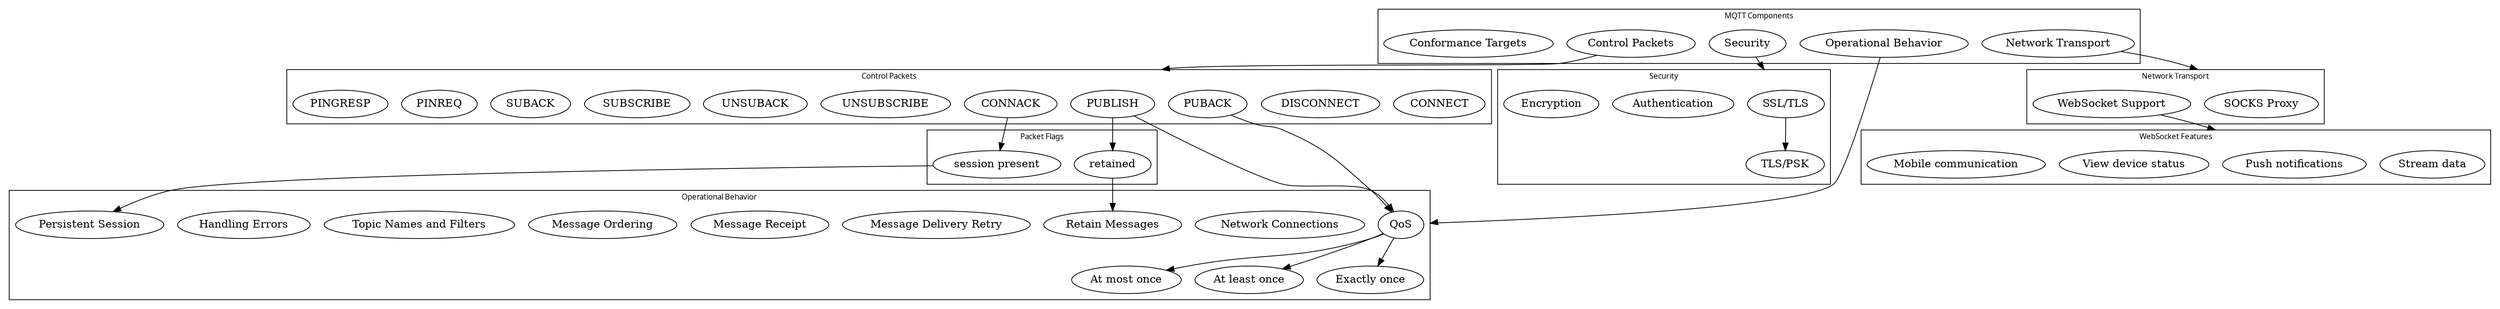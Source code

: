 // Testing manually-constructing a simple digraph from the RFC.
digraph G {
	graph [fontsize=10 fontname="Verdana" compound=true];

	subgraph cluster_components {
		label="MQTT Components";
		"Control Packets";
		"Operational Behavior";
		"Security";
		"Network Transport";
		"Conformance Targets"; // Maybe.
	}

	// I think this cluster will go away after I fill in the rest.
	subgraph cluster_features {
		label="MQTT Features";
		//"Security" -> "SSL/TLS" -> "TLS/PSK";
		//"Network Transport" -> "Websocket Support";
		//"Network Transport" -> "SOCKS Proxy";
		//"Client Threading";
		//"Persistent DB Support";
		//"systemd Support";
		//"Operational Behavior" -> "TODO";
		//"Conformance Targets";
		//"Control Packets";
	}

	subgraph cluster_security {
		label="Security";
		"SSL/TLS" -> "TLS/PSK";
		"Authentication";
		"Encryption"
	}

	// All the control packets.
	subgraph cluster_packets {
		label="Control Packets";
		"CONNECT";
		"DISCONNECT";
		"CONNACK";
		"PUBLISH";
		"PUBACK";
		"UNSUBSCRIBE";
		"UNSUBACK";
		"SUBSCRIBE";
		"SUBACK";
		"PINREQ";
		"PINGRESP";
	}

	subgraph cluster_flags {
		label="Packet Flags";
		"session present";
		"retained";
	}

	subgraph cluster_opbehavior {
		label="Operational Behavior";
		"Persistent Session"
		"Network Connections";
		"PUBLISH" -> "QoS";
		"PUBACK" -> "QoS";
		"QoS" -> "At most once";
		"QoS" -> "At least once";
		"QoS" -> "Exactly once";
		"Message Delivery Retry";
		"Message Receipt";
		"Message Ordering";
		"Topic Names and Filters";
		"Handling Errors";
		"Retain Messages";
	}

	subgraph cluster_nettransport {
		label="Network Transport";
		"SOCKS Proxy";
		"WebSocket Support";
	}

	subgraph cluster_ws {
		label="WebSocket Features";
		"Stream data";
		"Push notifications";
		"View device status";
		"Mobile communication";
	}

	// Other dependencies.
	"CONNACK" -> "session present" -> "Persistent Session";
	"PUBLISH" -> "retained" -> "Retain Messages";

	// Connect the containers.
	"Operational Behavior" -> "QoS" [lhead=cluster_opbehavior];
	"Control Packets" -> "PUBLISH" [lhead=cluster_packets];
	"Security" -> "SSL/TLS" [lhead=cluster_security];
	"Network Transport" -> "SOCKS Proxy" [lhead=cluster_nettransport];
	"WebSocket Support" -> "Push notifications" [lhead=cluster_ws];
}